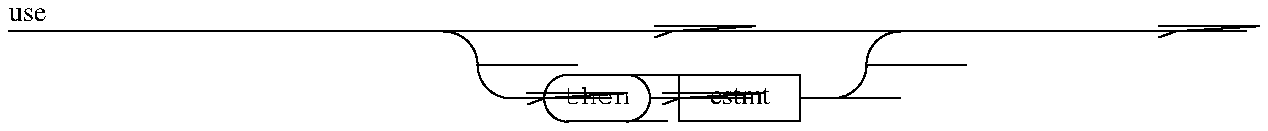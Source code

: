 .\"
.\"	cook - file construction tool
.\"	Copyright (C) 1997 Peter Miller;
.\"	All rights reserved.
.\"
.\"	This program is free software; you can redistribute it and/or modify
.\"	it under the terms of the GNU General Public License as published by
.\"	the Free Software Foundation; either version 2 of the License, or
.\"	(at your option) any later version.
.\"
.\"	This program is distributed in the hope that it will be useful,
.\"	but WITHOUT ANY WARRANTY; without even the implied warranty of
.\"	MERCHANTABILITY or FITNESS FOR A PARTICULAR PURPOSE.  See the
.\"	GNU General Public License for more details.
.\"
.\"	You should have received a copy of the GNU General Public License
.\"	along with this program; if not, write to the Free Software
.\"	Foundation, Inc., 59 Temple Place, Suite 330, Boston, MA 02111, USA.
.\"
.\" MANIFEST: lib/en/user-guide/lang.usecl.pic
.\"
.PS
line from (0,10.3162) \
	then to (0.796167,10.3162)
"use" ljust at (0,10.4002)
line from (0.796167,10.3162) \
	then to (0.944333,10.3162)
line from (0.944333,10.3162) \
	then to (2.17675,10.3162)
line from (2.17675,10.3162) \
	then to (3.31558,10.3162)
line from (3.23225,10.3439) \
	then to (3.31558,10.3162) \
	then to (3.23225,10.2884)
line from (3.31558,10.3162) \
	then to (4.45442,10.3162)
arc cw at (2.17675,10.1495) \
	rad 0.166667 \
	from (2.17675,10.3162) \
	to (2.34342,10.1495)
arc at (4.45442,10.1495) \
	rad 0.166667 \
	from (4.45442,10.3162) \
	to (4.28775,10.1495)
line from (2.34342,10.1495) \
	then to (2.34342,10.1495)
arc at (2.51008,10.1495) \
	rad 0.166667 \
	from (2.34342,10.1495) \
	to (2.51008,9.98284)
line from (4.28775,10.1495) \
	then to (4.28775,10.1495)
arc cw at (4.12108,10.1495) \
	rad 0.166667 \
	from (4.28775,10.1495) \
	to (4.12108,9.98284)
line from (2.51008,9.98284) \
	then to (2.67675,9.98284)
arc at (2.79342,9.98284) \
	rad 0.116667 \
	from (2.79342,10.0995) \
	to (2.79342,9.86617)
line from (2.79342,9.86617) \
	then to (3.08775,9.86617)
arc at (3.08775,9.98284) \
	rad 0.116667 \
	from (3.08775,9.86617) \
	to (3.08775,10.0995)
line from (3.08775,10.0995) \
	then to (2.79342,10.0995)
"\f[CW]then\fP" at (2.94058,9.98284)
line from (2.59342,10.0106) \
	then to (2.67675,9.98284) \
	then to (2.59342,9.95506)
line from (3.20442,9.98284) \
	then to (3.35258,9.98284)
line from (3.35258,9.86617) \
	then to (3.95442,9.86617) \
	then to (3.95442,10.0995) \
	then to (3.35258,10.0995) \
	then to (3.35258,9.86617)
"cstmt" at (3.6535,9.98284)
line from (3.26925,10.0106) \
	then to (3.35258,9.98284) \
	then to (3.26925,9.95506)
line from (3.95442,9.98284) \
	then to (4.12108,9.98284)
line from (4.45442,10.3162) \
	then to (5.68683,10.3162)
line from (5.68683,10.3162) \
	then to (5.835,10.3162)
line from (5.75167,10.3439) \
	then to (5.835,10.3162) \
	then to (5.75167,10.2884)
.PE
